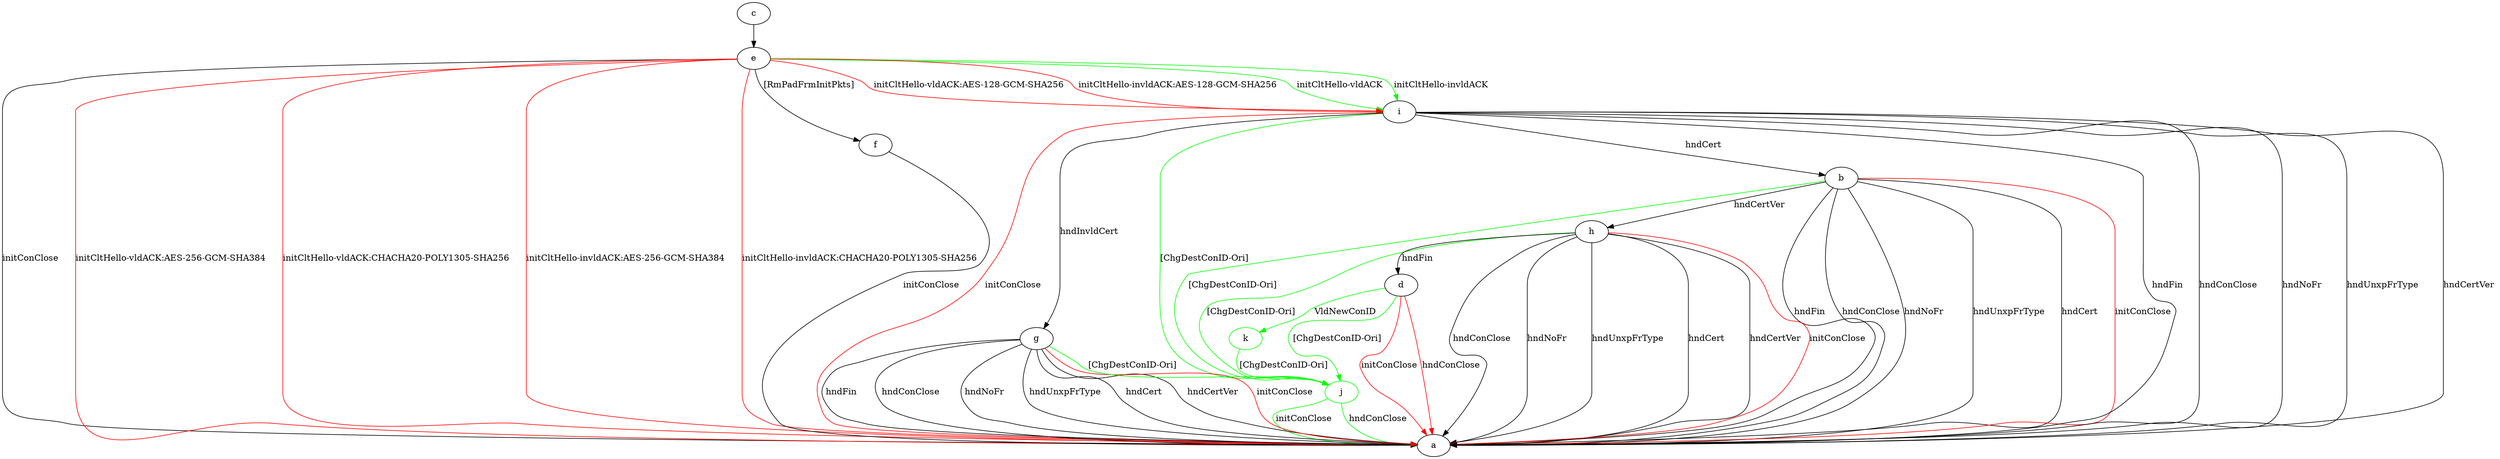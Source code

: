 digraph "" {
	b -> a	[key=0,
		label="hndFin "];
	b -> a	[key=1,
		label="hndConClose "];
	b -> a	[key=2,
		label="hndNoFr "];
	b -> a	[key=3,
		label="hndUnxpFrType "];
	b -> a	[key=4,
		label="hndCert "];
	b -> a	[key=5,
		color=red,
		label="initConClose "];
	b -> h	[key=0,
		label="hndCertVer "];
	j	[color=green];
	b -> j	[key=0,
		color=green,
		label="[ChgDestConID-Ori] "];
	c -> e	[key=0];
	d -> a	[key=0,
		color=red,
		label="initConClose "];
	d -> a	[key=1,
		color=red,
		label="hndConClose "];
	d -> j	[key=0,
		color=green,
		label="[ChgDestConID-Ori] "];
	k	[color=green];
	d -> k	[key=0,
		color=green,
		label="VldNewConID "];
	e -> a	[key=0,
		label="initConClose "];
	e -> a	[key=1,
		color=red,
		label="initCltHello-vldACK:AES-256-GCM-SHA384 "];
	e -> a	[key=2,
		color=red,
		label="initCltHello-vldACK:CHACHA20-POLY1305-SHA256 "];
	e -> a	[key=3,
		color=red,
		label="initCltHello-invldACK:AES-256-GCM-SHA384 "];
	e -> a	[key=4,
		color=red,
		label="initCltHello-invldACK:CHACHA20-POLY1305-SHA256 "];
	e -> f	[key=0,
		label="[RmPadFrmInitPkts] "];
	e -> i	[key=0,
		color=green,
		label="initCltHello-vldACK "];
	e -> i	[key=1,
		color=green,
		label="initCltHello-invldACK "];
	e -> i	[key=2,
		color=red,
		label="initCltHello-vldACK:AES-128-GCM-SHA256 "];
	e -> i	[key=3,
		color=red,
		label="initCltHello-invldACK:AES-128-GCM-SHA256 "];
	f -> a	[key=0,
		label="initConClose "];
	g -> a	[key=0,
		label="hndFin "];
	g -> a	[key=1,
		label="hndConClose "];
	g -> a	[key=2,
		label="hndNoFr "];
	g -> a	[key=3,
		label="hndUnxpFrType "];
	g -> a	[key=4,
		label="hndCert "];
	g -> a	[key=5,
		label="hndCertVer "];
	g -> a	[key=6,
		color=red,
		label="initConClose "];
	g -> j	[key=0,
		color=green,
		label="[ChgDestConID-Ori] "];
	h -> a	[key=0,
		label="hndConClose "];
	h -> a	[key=1,
		label="hndNoFr "];
	h -> a	[key=2,
		label="hndUnxpFrType "];
	h -> a	[key=3,
		label="hndCert "];
	h -> a	[key=4,
		label="hndCertVer "];
	h -> a	[key=5,
		color=red,
		label="initConClose "];
	h -> d	[key=0,
		label="hndFin "];
	h -> j	[key=0,
		color=green,
		label="[ChgDestConID-Ori] "];
	i -> a	[key=0,
		label="hndFin "];
	i -> a	[key=1,
		label="hndConClose "];
	i -> a	[key=2,
		label="hndNoFr "];
	i -> a	[key=3,
		label="hndUnxpFrType "];
	i -> a	[key=4,
		label="hndCertVer "];
	i -> a	[key=5,
		color=red,
		label="initConClose "];
	i -> b	[key=0,
		label="hndCert "];
	i -> g	[key=0,
		label="hndInvldCert "];
	i -> j	[key=0,
		color=green,
		label="[ChgDestConID-Ori] "];
	j -> a	[key=0,
		color=green,
		label="initConClose "];
	j -> a	[key=1,
		color=green,
		label="hndConClose "];
	k -> j	[key=0,
		color=green,
		label="[ChgDestConID-Ori] "];
}
